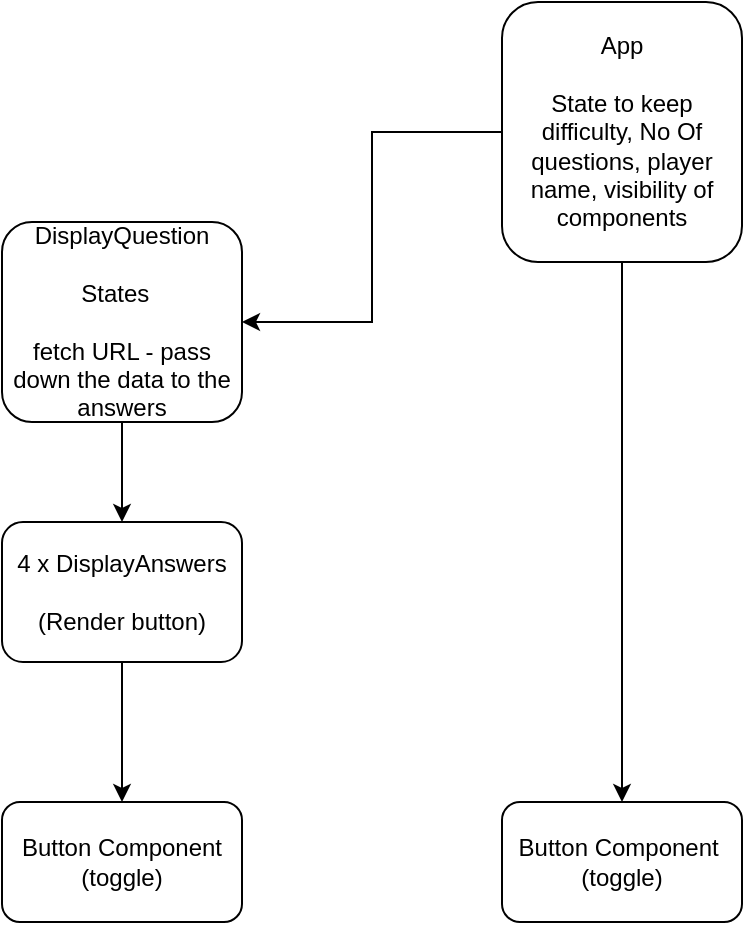 <mxfile version="14.2.4" type="embed">
    <diagram id="1JXIdRFU197LXGinAzU1" name="Page-1">
        <mxGraphModel dx="888" dy="503" grid="1" gridSize="10" guides="1" tooltips="1" connect="1" arrows="1" fold="1" page="1" pageScale="1" pageWidth="850" pageHeight="1100" math="0" shadow="0">
            <root>
                <mxCell id="0"/>
                <mxCell id="1" parent="0"/>
                <mxCell id="10" style="edgeStyle=orthogonalEdgeStyle;rounded=0;orthogonalLoop=1;jettySize=auto;html=1;exitX=0.5;exitY=1;exitDx=0;exitDy=0;entryX=0.5;entryY=0;entryDx=0;entryDy=0;" edge="1" parent="1" source="2" target="9">
                    <mxGeometry relative="1" as="geometry"/>
                </mxCell>
                <mxCell id="11" style="edgeStyle=orthogonalEdgeStyle;rounded=0;orthogonalLoop=1;jettySize=auto;html=1;exitX=0;exitY=0.5;exitDx=0;exitDy=0;" edge="1" parent="1" source="2" target="3">
                    <mxGeometry relative="1" as="geometry"/>
                </mxCell>
                <mxCell id="2" value="App&lt;br&gt;&lt;br&gt;State to keep difficulty, No Of questions, player name, visibility of components" style="rounded=1;whiteSpace=wrap;html=1;" vertex="1" parent="1">
                    <mxGeometry x="350" y="10" width="120" height="130" as="geometry"/>
                </mxCell>
                <mxCell id="6" style="edgeStyle=orthogonalEdgeStyle;rounded=0;orthogonalLoop=1;jettySize=auto;html=1;exitX=0.5;exitY=1;exitDx=0;exitDy=0;" edge="1" parent="1" source="3" target="4">
                    <mxGeometry relative="1" as="geometry"/>
                </mxCell>
                <mxCell id="3" value="DisplayQuestion&lt;br&gt;&lt;br&gt;States&amp;nbsp;&amp;nbsp;&lt;br&gt;&lt;br&gt;fetch URL - pass down the data to the answers" style="rounded=1;whiteSpace=wrap;html=1;" vertex="1" parent="1">
                    <mxGeometry x="100" y="120" width="120" height="100" as="geometry"/>
                </mxCell>
                <mxCell id="8" style="edgeStyle=orthogonalEdgeStyle;rounded=0;orthogonalLoop=1;jettySize=auto;html=1;exitX=0.5;exitY=1;exitDx=0;exitDy=0;" edge="1" parent="1" source="4" target="5">
                    <mxGeometry relative="1" as="geometry"/>
                </mxCell>
                <mxCell id="4" value="4 x DisplayAnswers&lt;br&gt;&lt;br&gt;(Render button)" style="rounded=1;whiteSpace=wrap;html=1;" vertex="1" parent="1">
                    <mxGeometry x="100" y="270" width="120" height="70" as="geometry"/>
                </mxCell>
                <mxCell id="5" value="Button Component&lt;br&gt;(toggle)" style="rounded=1;whiteSpace=wrap;html=1;" vertex="1" parent="1">
                    <mxGeometry x="100" y="410" width="120" height="60" as="geometry"/>
                </mxCell>
                <mxCell id="9" value="Button Component&amp;nbsp;&lt;br&gt;(toggle)" style="rounded=1;whiteSpace=wrap;html=1;" vertex="1" parent="1">
                    <mxGeometry x="350" y="410" width="120" height="60" as="geometry"/>
                </mxCell>
            </root>
        </mxGraphModel>
    </diagram>
</mxfile>